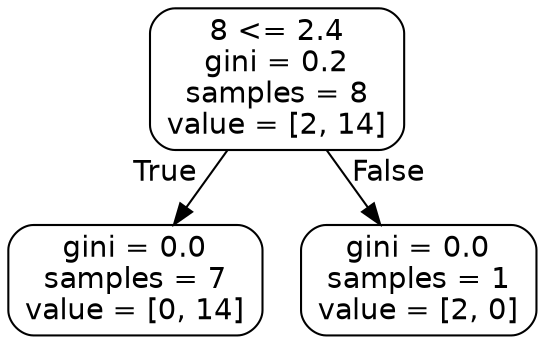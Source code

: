 digraph Tree {
node [shape=box, style="rounded", color="black", fontname=helvetica] ;
edge [fontname=helvetica] ;
0 [label="8 <= 2.4\ngini = 0.2\nsamples = 8\nvalue = [2, 14]"] ;
1 [label="gini = 0.0\nsamples = 7\nvalue = [0, 14]"] ;
0 -> 1 [labeldistance=2.5, labelangle=45, headlabel="True"] ;
2 [label="gini = 0.0\nsamples = 1\nvalue = [2, 0]"] ;
0 -> 2 [labeldistance=2.5, labelangle=-45, headlabel="False"] ;
}